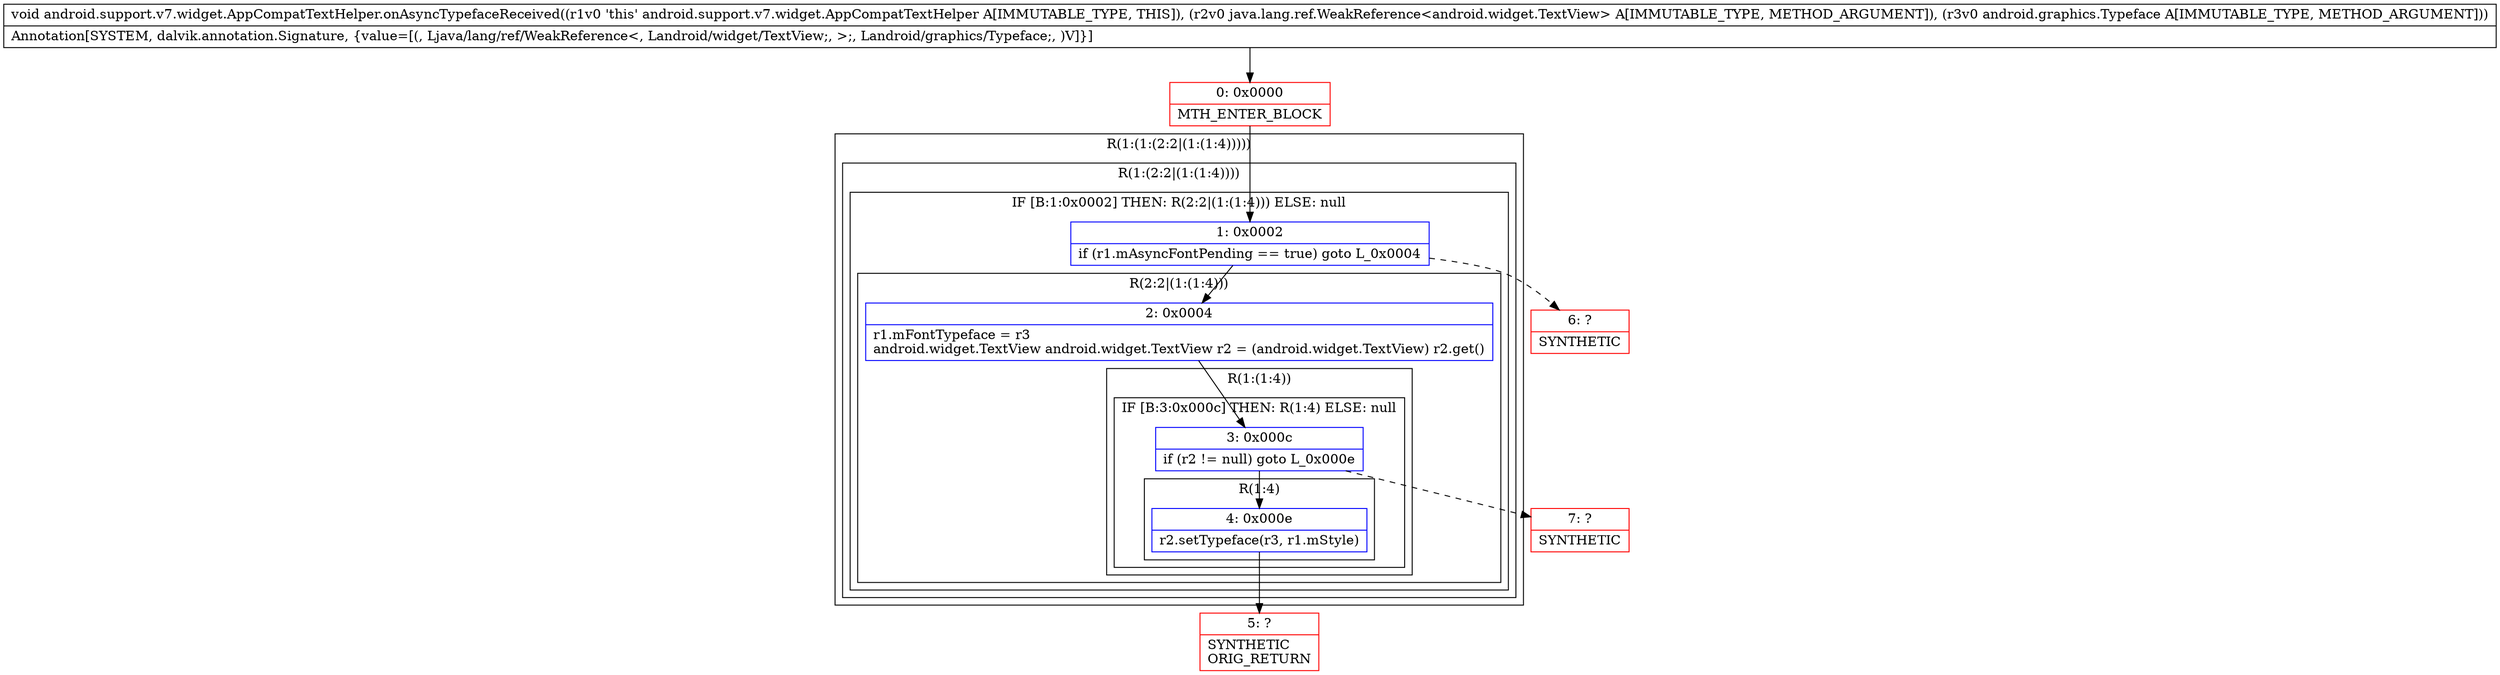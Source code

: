 digraph "CFG forandroid.support.v7.widget.AppCompatTextHelper.onAsyncTypefaceReceived(Ljava\/lang\/ref\/WeakReference;Landroid\/graphics\/Typeface;)V" {
subgraph cluster_Region_902506584 {
label = "R(1:(1:(2:2|(1:(1:4)))))";
node [shape=record,color=blue];
subgraph cluster_Region_817931240 {
label = "R(1:(2:2|(1:(1:4))))";
node [shape=record,color=blue];
subgraph cluster_IfRegion_1478606838 {
label = "IF [B:1:0x0002] THEN: R(2:2|(1:(1:4))) ELSE: null";
node [shape=record,color=blue];
Node_1 [shape=record,label="{1\:\ 0x0002|if (r1.mAsyncFontPending == true) goto L_0x0004\l}"];
subgraph cluster_Region_2000193209 {
label = "R(2:2|(1:(1:4)))";
node [shape=record,color=blue];
Node_2 [shape=record,label="{2\:\ 0x0004|r1.mFontTypeface = r3\landroid.widget.TextView android.widget.TextView r2 = (android.widget.TextView) r2.get()\l}"];
subgraph cluster_Region_476885221 {
label = "R(1:(1:4))";
node [shape=record,color=blue];
subgraph cluster_IfRegion_103480946 {
label = "IF [B:3:0x000c] THEN: R(1:4) ELSE: null";
node [shape=record,color=blue];
Node_3 [shape=record,label="{3\:\ 0x000c|if (r2 != null) goto L_0x000e\l}"];
subgraph cluster_Region_1684806860 {
label = "R(1:4)";
node [shape=record,color=blue];
Node_4 [shape=record,label="{4\:\ 0x000e|r2.setTypeface(r3, r1.mStyle)\l}"];
}
}
}
}
}
}
}
Node_0 [shape=record,color=red,label="{0\:\ 0x0000|MTH_ENTER_BLOCK\l}"];
Node_5 [shape=record,color=red,label="{5\:\ ?|SYNTHETIC\lORIG_RETURN\l}"];
Node_6 [shape=record,color=red,label="{6\:\ ?|SYNTHETIC\l}"];
Node_7 [shape=record,color=red,label="{7\:\ ?|SYNTHETIC\l}"];
MethodNode[shape=record,label="{void android.support.v7.widget.AppCompatTextHelper.onAsyncTypefaceReceived((r1v0 'this' android.support.v7.widget.AppCompatTextHelper A[IMMUTABLE_TYPE, THIS]), (r2v0 java.lang.ref.WeakReference\<android.widget.TextView\> A[IMMUTABLE_TYPE, METHOD_ARGUMENT]), (r3v0 android.graphics.Typeface A[IMMUTABLE_TYPE, METHOD_ARGUMENT]))  | Annotation[SYSTEM, dalvik.annotation.Signature, \{value=[(, Ljava\/lang\/ref\/WeakReference\<, Landroid\/widget\/TextView;, \>;, Landroid\/graphics\/Typeface;, )V]\}]\l}"];
MethodNode -> Node_0;
Node_1 -> Node_2;
Node_1 -> Node_6[style=dashed];
Node_2 -> Node_3;
Node_3 -> Node_4;
Node_3 -> Node_7[style=dashed];
Node_4 -> Node_5;
Node_0 -> Node_1;
}

